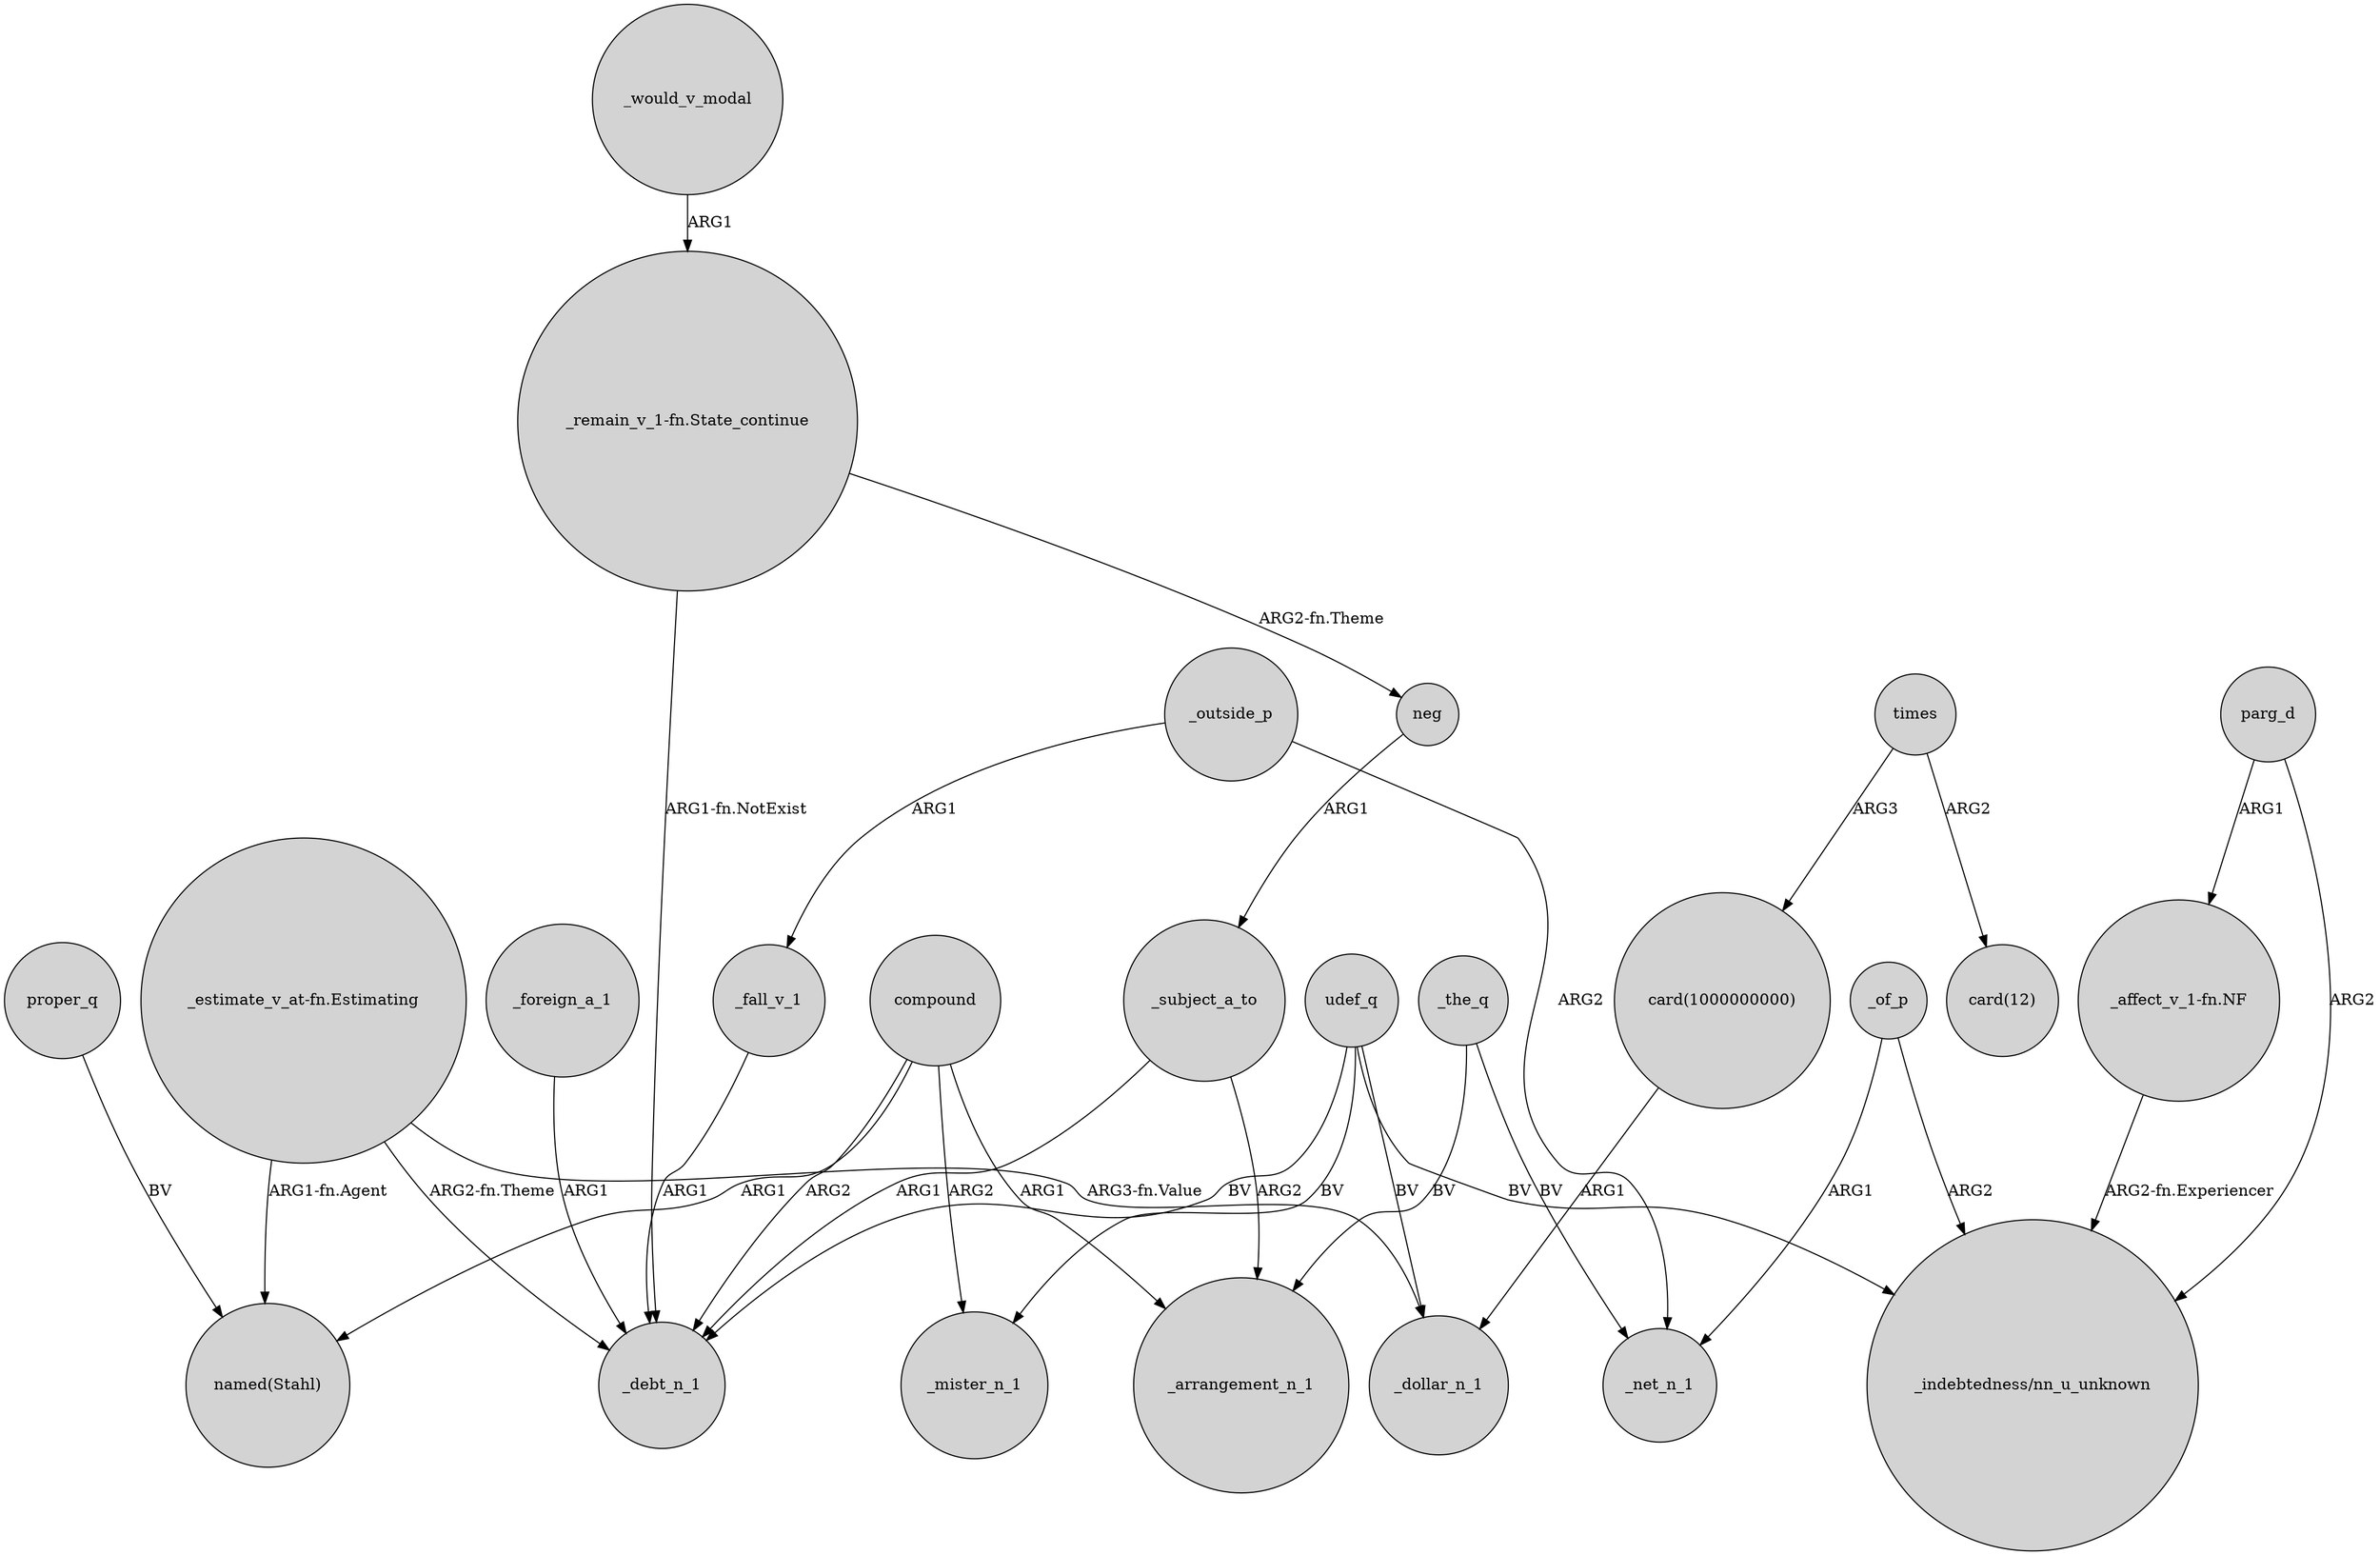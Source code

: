 digraph {
	node [shape=circle style=filled]
	compound -> "named(Stahl)" [label=ARG1]
	_the_q -> _arrangement_n_1 [label=BV]
	neg -> _subject_a_to [label=ARG1]
	compound -> _arrangement_n_1 [label=ARG1]
	udef_q -> _debt_n_1 [label=BV]
	udef_q -> "_indebtedness/nn_u_unknown" [label=BV]
	_of_p -> "_indebtedness/nn_u_unknown" [label=ARG2]
	compound -> _mister_n_1 [label=ARG2]
	compound -> _debt_n_1 [label=ARG2]
	_the_q -> _net_n_1 [label=BV]
	udef_q -> _mister_n_1 [label=BV]
	_fall_v_1 -> _debt_n_1 [label=ARG1]
	"_remain_v_1-fn.State_continue" -> _debt_n_1 [label="ARG1-fn.NotExist"]
	_would_v_modal -> "_remain_v_1-fn.State_continue" [label=ARG1]
	"_affect_v_1-fn.NF" -> "_indebtedness/nn_u_unknown" [label="ARG2-fn.Experiencer"]
	times -> "card(1000000000)" [label=ARG3]
	_subject_a_to -> _arrangement_n_1 [label=ARG2]
	parg_d -> "_affect_v_1-fn.NF" [label=ARG1]
	times -> "card(12)" [label=ARG2]
	"_remain_v_1-fn.State_continue" -> neg [label="ARG2-fn.Theme"]
	proper_q -> "named(Stahl)" [label=BV]
	"_estimate_v_at-fn.Estimating" -> "named(Stahl)" [label="ARG1-fn.Agent"]
	_subject_a_to -> _debt_n_1 [label=ARG1]
	_foreign_a_1 -> _debt_n_1 [label=ARG1]
	_of_p -> _net_n_1 [label=ARG1]
	_outside_p -> _fall_v_1 [label=ARG1]
	parg_d -> "_indebtedness/nn_u_unknown" [label=ARG2]
	"card(1000000000)" -> _dollar_n_1 [label=ARG1]
	_outside_p -> _net_n_1 [label=ARG2]
	"_estimate_v_at-fn.Estimating" -> _debt_n_1 [label="ARG2-fn.Theme"]
	udef_q -> _dollar_n_1 [label=BV]
	"_estimate_v_at-fn.Estimating" -> _dollar_n_1 [label="ARG3-fn.Value"]
}
